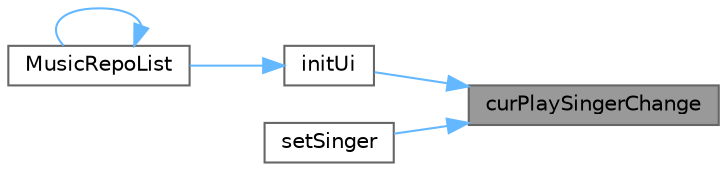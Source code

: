 digraph "curPlaySingerChange"
{
 // LATEX_PDF_SIZE
  bgcolor="transparent";
  edge [fontname=Helvetica,fontsize=10,labelfontname=Helvetica,labelfontsize=10];
  node [fontname=Helvetica,fontsize=10,shape=box,height=0.2,width=0.4];
  rankdir="RL";
  Node1 [id="Node000001",label="curPlaySingerChange",height=0.2,width=0.4,color="gray40", fillcolor="grey60", style="filled", fontcolor="black",tooltip="当前歌手名称变化信号"];
  Node1 -> Node2 [id="edge1_Node000001_Node000002",dir="back",color="steelblue1",style="solid",tooltip=" "];
  Node2 [id="Node000002",label="initUi",height=0.2,width=0.4,color="grey40", fillcolor="white", style="filled",URL="$class_music_repo_list.html#afba6e95967cc3eb25fd518f7bde6ec04",tooltip="初始化界面"];
  Node2 -> Node3 [id="edge2_Node000002_Node000003",dir="back",color="steelblue1",style="solid",tooltip=" "];
  Node3 [id="Node000003",label="MusicRepoList",height=0.2,width=0.4,color="grey40", fillcolor="white", style="filled",URL="$class_music_repo_list.html#a64b74f592064e72b3dc65b1b054e644b",tooltip="构造函数，初始化音乐仓库列表项"];
  Node3 -> Node3 [id="edge3_Node000003_Node000003",dir="back",color="steelblue1",style="solid",tooltip=" "];
  Node1 -> Node4 [id="edge4_Node000001_Node000004",dir="back",color="steelblue1",style="solid",tooltip=" "];
  Node4 [id="Node000004",label="setSinger",height=0.2,width=0.4,color="grey40", fillcolor="white", style="filled",URL="$class_music_repo_list.html#a8e961db3689a87ed1805184d4c66c5d3",tooltip="设置歌手名称"];
}
